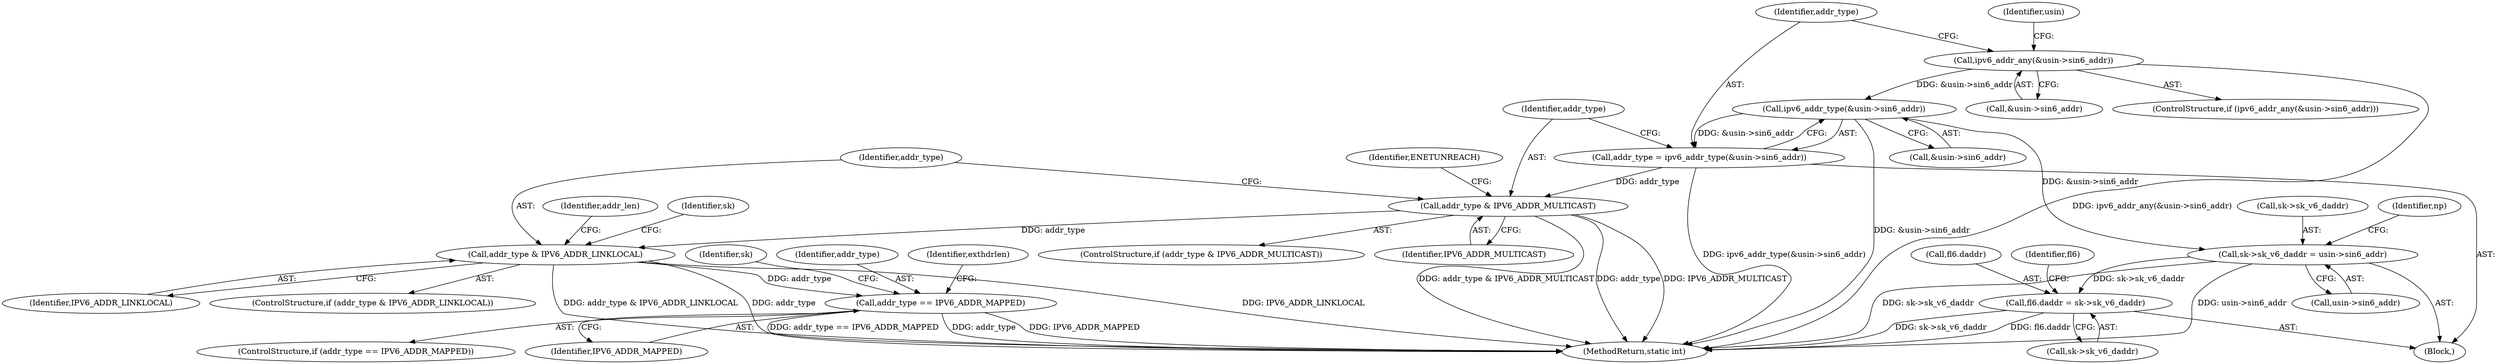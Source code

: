 digraph "0_linux_45f6fad84cc305103b28d73482b344d7f5b76f39@pointer" {
"1000216" [label="(Call,ipv6_addr_any(&usin->sin6_addr))"];
"1000232" [label="(Call,ipv6_addr_type(&usin->sin6_addr))"];
"1000230" [label="(Call,addr_type = ipv6_addr_type(&usin->sin6_addr))"];
"1000238" [label="(Call,addr_type & IPV6_ADDR_MULTICAST)"];
"1000245" [label="(Call,addr_type & IPV6_ADDR_LINKLOCAL)"];
"1000304" [label="(Call,addr_type == IPV6_ADDR_MAPPED)"];
"1000289" [label="(Call,sk->sk_v6_daddr = usin->sin6_addr)"];
"1000417" [label="(Call,fl6.daddr = sk->sk_v6_daddr)"];
"1000418" [label="(Call,fl6.daddr)"];
"1000109" [label="(Block,)"];
"1000247" [label="(Identifier,IPV6_ADDR_LINKLOCAL)"];
"1000244" [label="(ControlStructure,if (addr_type & IPV6_ADDR_LINKLOCAL))"];
"1000291" [label="(Identifier,sk)"];
"1000243" [label="(Identifier,ENETUNREACH)"];
"1000421" [label="(Call,sk->sk_v6_daddr)"];
"1000303" [label="(ControlStructure,if (addr_type == IPV6_ADDR_MAPPED))"];
"1000237" [label="(ControlStructure,if (addr_type & IPV6_ADDR_MULTICAST))"];
"1000232" [label="(Call,ipv6_addr_type(&usin->sin6_addr))"];
"1000298" [label="(Identifier,np)"];
"1000225" [label="(Identifier,usin)"];
"1000426" [label="(Identifier,fl6)"];
"1000240" [label="(Identifier,IPV6_ADDR_MULTICAST)"];
"1000293" [label="(Call,usin->sin6_addr)"];
"1000230" [label="(Call,addr_type = ipv6_addr_type(&usin->sin6_addr))"];
"1000304" [label="(Call,addr_type == IPV6_ADDR_MAPPED)"];
"1000306" [label="(Identifier,IPV6_ADDR_MAPPED)"];
"1000216" [label="(Call,ipv6_addr_any(&usin->sin6_addr))"];
"1000246" [label="(Identifier,addr_type)"];
"1000238" [label="(Call,addr_type & IPV6_ADDR_MULTICAST)"];
"1000417" [label="(Call,fl6.daddr = sk->sk_v6_daddr)"];
"1000231" [label="(Identifier,addr_type)"];
"1000239" [label="(Identifier,addr_type)"];
"1000217" [label="(Call,&usin->sin6_addr)"];
"1000310" [label="(Identifier,exthdrlen)"];
"1000289" [label="(Call,sk->sk_v6_daddr = usin->sin6_addr)"];
"1000404" [label="(Identifier,sk)"];
"1000245" [label="(Call,addr_type & IPV6_ADDR_LINKLOCAL)"];
"1000233" [label="(Call,&usin->sin6_addr)"];
"1000252" [label="(Identifier,addr_len)"];
"1000215" [label="(ControlStructure,if (ipv6_addr_any(&usin->sin6_addr)))"];
"1000305" [label="(Identifier,addr_type)"];
"1000614" [label="(MethodReturn,static int)"];
"1000290" [label="(Call,sk->sk_v6_daddr)"];
"1000216" -> "1000215"  [label="AST: "];
"1000216" -> "1000217"  [label="CFG: "];
"1000217" -> "1000216"  [label="AST: "];
"1000225" -> "1000216"  [label="CFG: "];
"1000231" -> "1000216"  [label="CFG: "];
"1000216" -> "1000614"  [label="DDG: ipv6_addr_any(&usin->sin6_addr)"];
"1000216" -> "1000232"  [label="DDG: &usin->sin6_addr"];
"1000232" -> "1000230"  [label="AST: "];
"1000232" -> "1000233"  [label="CFG: "];
"1000233" -> "1000232"  [label="AST: "];
"1000230" -> "1000232"  [label="CFG: "];
"1000232" -> "1000614"  [label="DDG: &usin->sin6_addr"];
"1000232" -> "1000230"  [label="DDG: &usin->sin6_addr"];
"1000232" -> "1000289"  [label="DDG: &usin->sin6_addr"];
"1000230" -> "1000109"  [label="AST: "];
"1000231" -> "1000230"  [label="AST: "];
"1000239" -> "1000230"  [label="CFG: "];
"1000230" -> "1000614"  [label="DDG: ipv6_addr_type(&usin->sin6_addr)"];
"1000230" -> "1000238"  [label="DDG: addr_type"];
"1000238" -> "1000237"  [label="AST: "];
"1000238" -> "1000240"  [label="CFG: "];
"1000239" -> "1000238"  [label="AST: "];
"1000240" -> "1000238"  [label="AST: "];
"1000243" -> "1000238"  [label="CFG: "];
"1000246" -> "1000238"  [label="CFG: "];
"1000238" -> "1000614"  [label="DDG: addr_type"];
"1000238" -> "1000614"  [label="DDG: IPV6_ADDR_MULTICAST"];
"1000238" -> "1000614"  [label="DDG: addr_type & IPV6_ADDR_MULTICAST"];
"1000238" -> "1000245"  [label="DDG: addr_type"];
"1000245" -> "1000244"  [label="AST: "];
"1000245" -> "1000247"  [label="CFG: "];
"1000246" -> "1000245"  [label="AST: "];
"1000247" -> "1000245"  [label="AST: "];
"1000252" -> "1000245"  [label="CFG: "];
"1000291" -> "1000245"  [label="CFG: "];
"1000245" -> "1000614"  [label="DDG: addr_type & IPV6_ADDR_LINKLOCAL"];
"1000245" -> "1000614"  [label="DDG: addr_type"];
"1000245" -> "1000614"  [label="DDG: IPV6_ADDR_LINKLOCAL"];
"1000245" -> "1000304"  [label="DDG: addr_type"];
"1000304" -> "1000303"  [label="AST: "];
"1000304" -> "1000306"  [label="CFG: "];
"1000305" -> "1000304"  [label="AST: "];
"1000306" -> "1000304"  [label="AST: "];
"1000310" -> "1000304"  [label="CFG: "];
"1000404" -> "1000304"  [label="CFG: "];
"1000304" -> "1000614"  [label="DDG: addr_type == IPV6_ADDR_MAPPED"];
"1000304" -> "1000614"  [label="DDG: addr_type"];
"1000304" -> "1000614"  [label="DDG: IPV6_ADDR_MAPPED"];
"1000289" -> "1000109"  [label="AST: "];
"1000289" -> "1000293"  [label="CFG: "];
"1000290" -> "1000289"  [label="AST: "];
"1000293" -> "1000289"  [label="AST: "];
"1000298" -> "1000289"  [label="CFG: "];
"1000289" -> "1000614"  [label="DDG: sk->sk_v6_daddr"];
"1000289" -> "1000614"  [label="DDG: usin->sin6_addr"];
"1000289" -> "1000417"  [label="DDG: sk->sk_v6_daddr"];
"1000417" -> "1000109"  [label="AST: "];
"1000417" -> "1000421"  [label="CFG: "];
"1000418" -> "1000417"  [label="AST: "];
"1000421" -> "1000417"  [label="AST: "];
"1000426" -> "1000417"  [label="CFG: "];
"1000417" -> "1000614"  [label="DDG: fl6.daddr"];
"1000417" -> "1000614"  [label="DDG: sk->sk_v6_daddr"];
}
